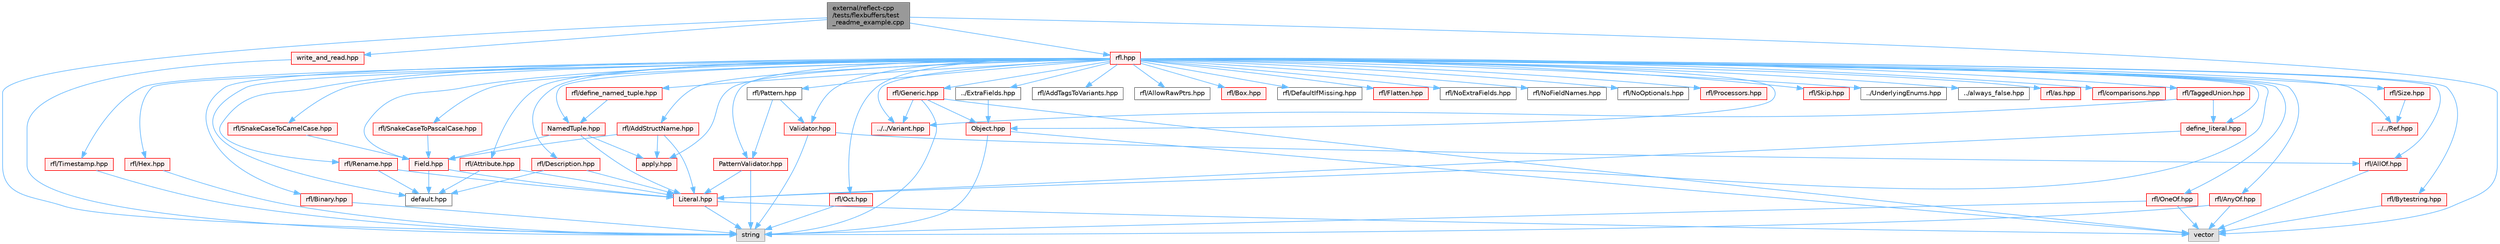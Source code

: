 digraph "external/reflect-cpp/tests/flexbuffers/test_readme_example.cpp"
{
 // LATEX_PDF_SIZE
  bgcolor="transparent";
  edge [fontname=Helvetica,fontsize=10,labelfontname=Helvetica,labelfontsize=10];
  node [fontname=Helvetica,fontsize=10,shape=box,height=0.2,width=0.4];
  Node1 [id="Node000001",label="external/reflect-cpp\l/tests/flexbuffers/test\l_readme_example.cpp",height=0.2,width=0.4,color="gray40", fillcolor="grey60", style="filled", fontcolor="black",tooltip=" "];
  Node1 -> Node2 [id="edge1_Node000001_Node000002",color="steelblue1",style="solid",tooltip=" "];
  Node2 [id="Node000002",label="rfl.hpp",height=0.2,width=0.4,color="red", fillcolor="#FFF0F0", style="filled",URL="$rfl_8hpp.html",tooltip=" "];
  Node2 -> Node3 [id="edge2_Node000002_Node000003",color="steelblue1",style="solid",tooltip=" "];
  Node3 [id="Node000003",label="rfl/AddStructName.hpp",height=0.2,width=0.4,color="red", fillcolor="#FFF0F0", style="filled",URL="$_add_struct_name_8hpp.html",tooltip=" "];
  Node3 -> Node5 [id="edge3_Node000003_Node000005",color="steelblue1",style="solid",tooltip=" "];
  Node5 [id="Node000005",label="Field.hpp",height=0.2,width=0.4,color="red", fillcolor="#FFF0F0", style="filled",URL="$_field_8hpp.html",tooltip=" "];
  Node5 -> Node10 [id="edge4_Node000005_Node000010",color="steelblue1",style="solid",tooltip=" "];
  Node10 [id="Node000010",label="Literal.hpp",height=0.2,width=0.4,color="red", fillcolor="#FFF0F0", style="filled",URL="$_literal_8hpp.html",tooltip=" "];
  Node10 -> Node14 [id="edge5_Node000010_Node000014",color="steelblue1",style="solid",tooltip=" "];
  Node14 [id="Node000014",label="string",height=0.2,width=0.4,color="grey60", fillcolor="#E0E0E0", style="filled",tooltip=" "];
  Node10 -> Node15 [id="edge6_Node000010_Node000015",color="steelblue1",style="solid",tooltip=" "];
  Node15 [id="Node000015",label="vector",height=0.2,width=0.4,color="grey60", fillcolor="#E0E0E0", style="filled",tooltip=" "];
  Node5 -> Node32 [id="edge7_Node000005_Node000032",color="steelblue1",style="solid",tooltip=" "];
  Node32 [id="Node000032",label="default.hpp",height=0.2,width=0.4,color="grey40", fillcolor="white", style="filled",URL="$default_8hpp.html",tooltip=" "];
  Node3 -> Node10 [id="edge8_Node000003_Node000010",color="steelblue1",style="solid",tooltip=" "];
  Node3 -> Node37 [id="edge9_Node000003_Node000037",color="steelblue1",style="solid",tooltip=" "];
  Node37 [id="Node000037",label="apply.hpp",height=0.2,width=0.4,color="red", fillcolor="#FFF0F0", style="filled",URL="$apply_8hpp.html",tooltip=" "];
  Node2 -> Node54 [id="edge10_Node000002_Node000054",color="steelblue1",style="solid",tooltip=" "];
  Node54 [id="Node000054",label="rfl/AddTagsToVariants.hpp",height=0.2,width=0.4,color="grey40", fillcolor="white", style="filled",URL="$_add_tags_to_variants_8hpp.html",tooltip=" "];
  Node2 -> Node55 [id="edge11_Node000002_Node000055",color="steelblue1",style="solid",tooltip=" "];
  Node55 [id="Node000055",label="rfl/AllOf.hpp",height=0.2,width=0.4,color="red", fillcolor="#FFF0F0", style="filled",URL="$_all_of_8hpp.html",tooltip=" "];
  Node55 -> Node15 [id="edge12_Node000055_Node000015",color="steelblue1",style="solid",tooltip=" "];
  Node2 -> Node64 [id="edge13_Node000002_Node000064",color="steelblue1",style="solid",tooltip=" "];
  Node64 [id="Node000064",label="rfl/AllowRawPtrs.hpp",height=0.2,width=0.4,color="grey40", fillcolor="white", style="filled",URL="$_allow_raw_ptrs_8hpp.html",tooltip=" "];
  Node2 -> Node65 [id="edge14_Node000002_Node000065",color="steelblue1",style="solid",tooltip=" "];
  Node65 [id="Node000065",label="rfl/AnyOf.hpp",height=0.2,width=0.4,color="red", fillcolor="#FFF0F0", style="filled",URL="$_any_of_8hpp.html",tooltip=" "];
  Node65 -> Node14 [id="edge15_Node000065_Node000014",color="steelblue1",style="solid",tooltip=" "];
  Node65 -> Node15 [id="edge16_Node000065_Node000015",color="steelblue1",style="solid",tooltip=" "];
  Node2 -> Node67 [id="edge17_Node000002_Node000067",color="steelblue1",style="solid",tooltip=" "];
  Node67 [id="Node000067",label="rfl/Attribute.hpp",height=0.2,width=0.4,color="red", fillcolor="#FFF0F0", style="filled",URL="$_attribute_8hpp.html",tooltip=" "];
  Node67 -> Node10 [id="edge18_Node000067_Node000010",color="steelblue1",style="solid",tooltip=" "];
  Node67 -> Node32 [id="edge19_Node000067_Node000032",color="steelblue1",style="solid",tooltip=" "];
  Node2 -> Node68 [id="edge20_Node000002_Node000068",color="steelblue1",style="solid",tooltip=" "];
  Node68 [id="Node000068",label="rfl/Binary.hpp",height=0.2,width=0.4,color="red", fillcolor="#FFF0F0", style="filled",URL="$_binary_8hpp.html",tooltip=" "];
  Node68 -> Node14 [id="edge21_Node000068_Node000014",color="steelblue1",style="solid",tooltip=" "];
  Node2 -> Node70 [id="edge22_Node000002_Node000070",color="steelblue1",style="solid",tooltip=" "];
  Node70 [id="Node000070",label="rfl/Box.hpp",height=0.2,width=0.4,color="red", fillcolor="#FFF0F0", style="filled",URL="$_box_8hpp.html",tooltip=" "];
  Node2 -> Node71 [id="edge23_Node000002_Node000071",color="steelblue1",style="solid",tooltip=" "];
  Node71 [id="Node000071",label="rfl/Bytestring.hpp",height=0.2,width=0.4,color="red", fillcolor="#FFF0F0", style="filled",URL="$_bytestring_8hpp.html",tooltip=" "];
  Node71 -> Node15 [id="edge24_Node000071_Node000015",color="steelblue1",style="solid",tooltip=" "];
  Node2 -> Node72 [id="edge25_Node000002_Node000072",color="steelblue1",style="solid",tooltip=" "];
  Node72 [id="Node000072",label="rfl/DefaultIfMissing.hpp",height=0.2,width=0.4,color="grey40", fillcolor="white", style="filled",URL="$_default_if_missing_8hpp.html",tooltip=" "];
  Node2 -> Node73 [id="edge26_Node000002_Node000073",color="steelblue1",style="solid",tooltip=" "];
  Node73 [id="Node000073",label="rfl/Description.hpp",height=0.2,width=0.4,color="red", fillcolor="#FFF0F0", style="filled",URL="$_description_8hpp.html",tooltip=" "];
  Node73 -> Node10 [id="edge27_Node000073_Node000010",color="steelblue1",style="solid",tooltip=" "];
  Node73 -> Node32 [id="edge28_Node000073_Node000032",color="steelblue1",style="solid",tooltip=" "];
  Node2 -> Node48 [id="edge29_Node000002_Node000048",color="steelblue1",style="solid",tooltip=" "];
  Node48 [id="Node000048",label="../ExtraFields.hpp",height=0.2,width=0.4,color="grey40", fillcolor="white", style="filled",URL="$_extra_fields_8hpp.html",tooltip=" "];
  Node48 -> Node49 [id="edge30_Node000048_Node000049",color="steelblue1",style="solid",tooltip=" "];
  Node49 [id="Node000049",label="Object.hpp",height=0.2,width=0.4,color="red", fillcolor="#FFF0F0", style="filled",URL="$_object_8hpp.html",tooltip=" "];
  Node49 -> Node14 [id="edge31_Node000049_Node000014",color="steelblue1",style="solid",tooltip=" "];
  Node49 -> Node15 [id="edge32_Node000049_Node000015",color="steelblue1",style="solid",tooltip=" "];
  Node2 -> Node5 [id="edge33_Node000002_Node000005",color="steelblue1",style="solid",tooltip=" "];
  Node2 -> Node74 [id="edge34_Node000002_Node000074",color="steelblue1",style="solid",tooltip=" "];
  Node74 [id="Node000074",label="rfl/Flatten.hpp",height=0.2,width=0.4,color="red", fillcolor="#FFF0F0", style="filled",URL="$_flatten_8hpp.html",tooltip=" "];
  Node2 -> Node75 [id="edge35_Node000002_Node000075",color="steelblue1",style="solid",tooltip=" "];
  Node75 [id="Node000075",label="rfl/Generic.hpp",height=0.2,width=0.4,color="red", fillcolor="#FFF0F0", style="filled",URL="$_generic_8hpp.html",tooltip=" "];
  Node75 -> Node14 [id="edge36_Node000075_Node000014",color="steelblue1",style="solid",tooltip=" "];
  Node75 -> Node15 [id="edge37_Node000075_Node000015",color="steelblue1",style="solid",tooltip=" "];
  Node75 -> Node49 [id="edge38_Node000075_Node000049",color="steelblue1",style="solid",tooltip=" "];
  Node75 -> Node59 [id="edge39_Node000075_Node000059",color="steelblue1",style="solid",tooltip=" "];
  Node59 [id="Node000059",label="../../Variant.hpp",height=0.2,width=0.4,color="red", fillcolor="#FFF0F0", style="filled",URL="$_variant_8hpp.html",tooltip=" "];
  Node2 -> Node77 [id="edge40_Node000002_Node000077",color="steelblue1",style="solid",tooltip=" "];
  Node77 [id="Node000077",label="rfl/Hex.hpp",height=0.2,width=0.4,color="red", fillcolor="#FFF0F0", style="filled",URL="$_hex_8hpp.html",tooltip=" "];
  Node77 -> Node14 [id="edge41_Node000077_Node000014",color="steelblue1",style="solid",tooltip=" "];
  Node2 -> Node10 [id="edge42_Node000002_Node000010",color="steelblue1",style="solid",tooltip=" "];
  Node2 -> Node42 [id="edge43_Node000002_Node000042",color="steelblue1",style="solid",tooltip=" "];
  Node42 [id="Node000042",label="NamedTuple.hpp",height=0.2,width=0.4,color="red", fillcolor="#FFF0F0", style="filled",URL="$_named_tuple_8hpp.html",tooltip=" "];
  Node42 -> Node5 [id="edge44_Node000042_Node000005",color="steelblue1",style="solid",tooltip=" "];
  Node42 -> Node10 [id="edge45_Node000042_Node000010",color="steelblue1",style="solid",tooltip=" "];
  Node42 -> Node37 [id="edge46_Node000042_Node000037",color="steelblue1",style="solid",tooltip=" "];
  Node2 -> Node78 [id="edge47_Node000002_Node000078",color="steelblue1",style="solid",tooltip=" "];
  Node78 [id="Node000078",label="rfl/NoExtraFields.hpp",height=0.2,width=0.4,color="grey40", fillcolor="white", style="filled",URL="$_no_extra_fields_8hpp.html",tooltip=" "];
  Node2 -> Node79 [id="edge48_Node000002_Node000079",color="steelblue1",style="solid",tooltip=" "];
  Node79 [id="Node000079",label="rfl/NoFieldNames.hpp",height=0.2,width=0.4,color="grey40", fillcolor="white", style="filled",URL="$_no_field_names_8hpp.html",tooltip=" "];
  Node2 -> Node80 [id="edge49_Node000002_Node000080",color="steelblue1",style="solid",tooltip=" "];
  Node80 [id="Node000080",label="rfl/NoOptionals.hpp",height=0.2,width=0.4,color="grey40", fillcolor="white", style="filled",URL="$_no_optionals_8hpp.html",tooltip=" "];
  Node2 -> Node49 [id="edge50_Node000002_Node000049",color="steelblue1",style="solid",tooltip=" "];
  Node2 -> Node81 [id="edge51_Node000002_Node000081",color="steelblue1",style="solid",tooltip=" "];
  Node81 [id="Node000081",label="rfl/Oct.hpp",height=0.2,width=0.4,color="red", fillcolor="#FFF0F0", style="filled",URL="$_oct_8hpp.html",tooltip=" "];
  Node81 -> Node14 [id="edge52_Node000081_Node000014",color="steelblue1",style="solid",tooltip=" "];
  Node2 -> Node83 [id="edge53_Node000002_Node000083",color="steelblue1",style="solid",tooltip=" "];
  Node83 [id="Node000083",label="rfl/OneOf.hpp",height=0.2,width=0.4,color="red", fillcolor="#FFF0F0", style="filled",URL="$_one_of_8hpp.html",tooltip=" "];
  Node83 -> Node14 [id="edge54_Node000083_Node000014",color="steelblue1",style="solid",tooltip=" "];
  Node83 -> Node15 [id="edge55_Node000083_Node000015",color="steelblue1",style="solid",tooltip=" "];
  Node2 -> Node84 [id="edge56_Node000002_Node000084",color="steelblue1",style="solid",tooltip=" "];
  Node84 [id="Node000084",label="rfl/Pattern.hpp",height=0.2,width=0.4,color="grey40", fillcolor="white", style="filled",URL="$_pattern_8hpp.html",tooltip=" "];
  Node84 -> Node85 [id="edge57_Node000084_Node000085",color="steelblue1",style="solid",tooltip=" "];
  Node85 [id="Node000085",label="PatternValidator.hpp",height=0.2,width=0.4,color="red", fillcolor="#FFF0F0", style="filled",URL="$_pattern_validator_8hpp.html",tooltip=" "];
  Node85 -> Node14 [id="edge58_Node000085_Node000014",color="steelblue1",style="solid",tooltip=" "];
  Node85 -> Node10 [id="edge59_Node000085_Node000010",color="steelblue1",style="solid",tooltip=" "];
  Node84 -> Node89 [id="edge60_Node000084_Node000089",color="steelblue1",style="solid",tooltip=" "];
  Node89 [id="Node000089",label="Validator.hpp",height=0.2,width=0.4,color="red", fillcolor="#FFF0F0", style="filled",URL="$_validator_8hpp.html",tooltip=" "];
  Node89 -> Node14 [id="edge61_Node000089_Node000014",color="steelblue1",style="solid",tooltip=" "];
  Node89 -> Node55 [id="edge62_Node000089_Node000055",color="steelblue1",style="solid",tooltip=" "];
  Node2 -> Node85 [id="edge63_Node000002_Node000085",color="steelblue1",style="solid",tooltip=" "];
  Node2 -> Node91 [id="edge64_Node000002_Node000091",color="steelblue1",style="solid",tooltip=" "];
  Node91 [id="Node000091",label="rfl/Processors.hpp",height=0.2,width=0.4,color="red", fillcolor="#FFF0F0", style="filled",URL="$_processors_8hpp.html",tooltip=" "];
  Node2 -> Node58 [id="edge65_Node000002_Node000058",color="steelblue1",style="solid",tooltip=" "];
  Node58 [id="Node000058",label="../../Ref.hpp",height=0.2,width=0.4,color="red", fillcolor="#FFF0F0", style="filled",URL="$_ref_8hpp.html",tooltip=" "];
  Node2 -> Node100 [id="edge66_Node000002_Node000100",color="steelblue1",style="solid",tooltip=" "];
  Node100 [id="Node000100",label="rfl/Rename.hpp",height=0.2,width=0.4,color="red", fillcolor="#FFF0F0", style="filled",URL="$_rename_8hpp.html",tooltip=" "];
  Node100 -> Node10 [id="edge67_Node000100_Node000010",color="steelblue1",style="solid",tooltip=" "];
  Node100 -> Node32 [id="edge68_Node000100_Node000032",color="steelblue1",style="solid",tooltip=" "];
  Node2 -> Node101 [id="edge69_Node000002_Node000101",color="steelblue1",style="solid",tooltip=" "];
  Node101 [id="Node000101",label="rfl/Size.hpp",height=0.2,width=0.4,color="red", fillcolor="#FFF0F0", style="filled",URL="$_size_8hpp.html",tooltip=" "];
  Node101 -> Node58 [id="edge70_Node000101_Node000058",color="steelblue1",style="solid",tooltip=" "];
  Node2 -> Node102 [id="edge71_Node000002_Node000102",color="steelblue1",style="solid",tooltip=" "];
  Node102 [id="Node000102",label="rfl/Skip.hpp",height=0.2,width=0.4,color="red", fillcolor="#FFF0F0", style="filled",URL="$_skip_8hpp.html",tooltip=" "];
  Node2 -> Node104 [id="edge72_Node000002_Node000104",color="steelblue1",style="solid",tooltip=" "];
  Node104 [id="Node000104",label="rfl/SnakeCaseToCamelCase.hpp",height=0.2,width=0.4,color="red", fillcolor="#FFF0F0", style="filled",URL="$_snake_case_to_camel_case_8hpp.html",tooltip=" "];
  Node104 -> Node5 [id="edge73_Node000104_Node000005",color="steelblue1",style="solid",tooltip=" "];
  Node2 -> Node107 [id="edge74_Node000002_Node000107",color="steelblue1",style="solid",tooltip=" "];
  Node107 [id="Node000107",label="rfl/SnakeCaseToPascalCase.hpp",height=0.2,width=0.4,color="red", fillcolor="#FFF0F0", style="filled",URL="$_snake_case_to_pascal_case_8hpp.html",tooltip=" "];
  Node107 -> Node5 [id="edge75_Node000107_Node000005",color="steelblue1",style="solid",tooltip=" "];
  Node2 -> Node108 [id="edge76_Node000002_Node000108",color="steelblue1",style="solid",tooltip=" "];
  Node108 [id="Node000108",label="rfl/TaggedUnion.hpp",height=0.2,width=0.4,color="red", fillcolor="#FFF0F0", style="filled",URL="$_tagged_union_8hpp.html",tooltip=" "];
  Node108 -> Node59 [id="edge77_Node000108_Node000059",color="steelblue1",style="solid",tooltip=" "];
  Node108 -> Node109 [id="edge78_Node000108_Node000109",color="steelblue1",style="solid",tooltip=" "];
  Node109 [id="Node000109",label="define_literal.hpp",height=0.2,width=0.4,color="red", fillcolor="#FFF0F0", style="filled",URL="$define__literal_8hpp.html",tooltip=" "];
  Node109 -> Node10 [id="edge79_Node000109_Node000010",color="steelblue1",style="solid",tooltip=" "];
  Node2 -> Node150 [id="edge80_Node000002_Node000150",color="steelblue1",style="solid",tooltip=" "];
  Node150 [id="Node000150",label="rfl/Timestamp.hpp",height=0.2,width=0.4,color="red", fillcolor="#FFF0F0", style="filled",URL="$_timestamp_8hpp.html",tooltip=" "];
  Node150 -> Node14 [id="edge81_Node000150_Node000014",color="steelblue1",style="solid",tooltip=" "];
  Node2 -> Node99 [id="edge82_Node000002_Node000099",color="steelblue1",style="solid",tooltip=" "];
  Node99 [id="Node000099",label="../UnderlyingEnums.hpp",height=0.2,width=0.4,color="grey40", fillcolor="white", style="filled",URL="$_underlying_enums_8hpp.html",tooltip=" "];
  Node2 -> Node89 [id="edge83_Node000002_Node000089",color="steelblue1",style="solid",tooltip=" "];
  Node2 -> Node59 [id="edge84_Node000002_Node000059",color="steelblue1",style="solid",tooltip=" "];
  Node2 -> Node116 [id="edge85_Node000002_Node000116",color="steelblue1",style="solid",tooltip=" "];
  Node116 [id="Node000116",label="../always_false.hpp",height=0.2,width=0.4,color="grey40", fillcolor="white", style="filled",URL="$always__false_8hpp.html",tooltip=" "];
  Node2 -> Node37 [id="edge86_Node000002_Node000037",color="steelblue1",style="solid",tooltip=" "];
  Node2 -> Node153 [id="edge87_Node000002_Node000153",color="steelblue1",style="solid",tooltip=" "];
  Node153 [id="Node000153",label="rfl/as.hpp",height=0.2,width=0.4,color="red", fillcolor="#FFF0F0", style="filled",URL="$as_8hpp.html",tooltip=" "];
  Node2 -> Node163 [id="edge88_Node000002_Node000163",color="steelblue1",style="solid",tooltip=" "];
  Node163 [id="Node000163",label="rfl/comparisons.hpp",height=0.2,width=0.4,color="red", fillcolor="#FFF0F0", style="filled",URL="$comparisons_8hpp.html",tooltip=" "];
  Node2 -> Node32 [id="edge89_Node000002_Node000032",color="steelblue1",style="solid",tooltip=" "];
  Node2 -> Node109 [id="edge90_Node000002_Node000109",color="steelblue1",style="solid",tooltip=" "];
  Node2 -> Node164 [id="edge91_Node000002_Node000164",color="steelblue1",style="solid",tooltip=" "];
  Node164 [id="Node000164",label="rfl/define_named_tuple.hpp",height=0.2,width=0.4,color="red", fillcolor="#FFF0F0", style="filled",URL="$define__named__tuple_8hpp.html",tooltip=" "];
  Node164 -> Node42 [id="edge92_Node000164_Node000042",color="steelblue1",style="solid",tooltip=" "];
  Node1 -> Node14 [id="edge93_Node000001_Node000014",color="steelblue1",style="solid",tooltip=" "];
  Node1 -> Node15 [id="edge94_Node000001_Node000015",color="steelblue1",style="solid",tooltip=" "];
  Node1 -> Node296 [id="edge95_Node000001_Node000296",color="steelblue1",style="solid",tooltip=" "];
  Node296 [id="Node000296",label="write_and_read.hpp",height=0.2,width=0.4,color="red", fillcolor="#FFF0F0", style="filled",URL="$flexbuffers_2write__and__read_8hpp.html",tooltip=" "];
  Node296 -> Node14 [id="edge96_Node000296_Node000014",color="steelblue1",style="solid",tooltip=" "];
}
